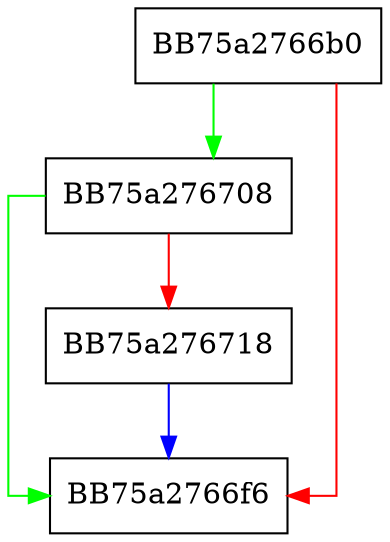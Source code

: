 digraph winFileSize {
  node [shape="box"];
  graph [splines=ortho];
  BB75a2766b0 -> BB75a276708 [color="green"];
  BB75a2766b0 -> BB75a2766f6 [color="red"];
  BB75a276708 -> BB75a2766f6 [color="green"];
  BB75a276708 -> BB75a276718 [color="red"];
  BB75a276718 -> BB75a2766f6 [color="blue"];
}